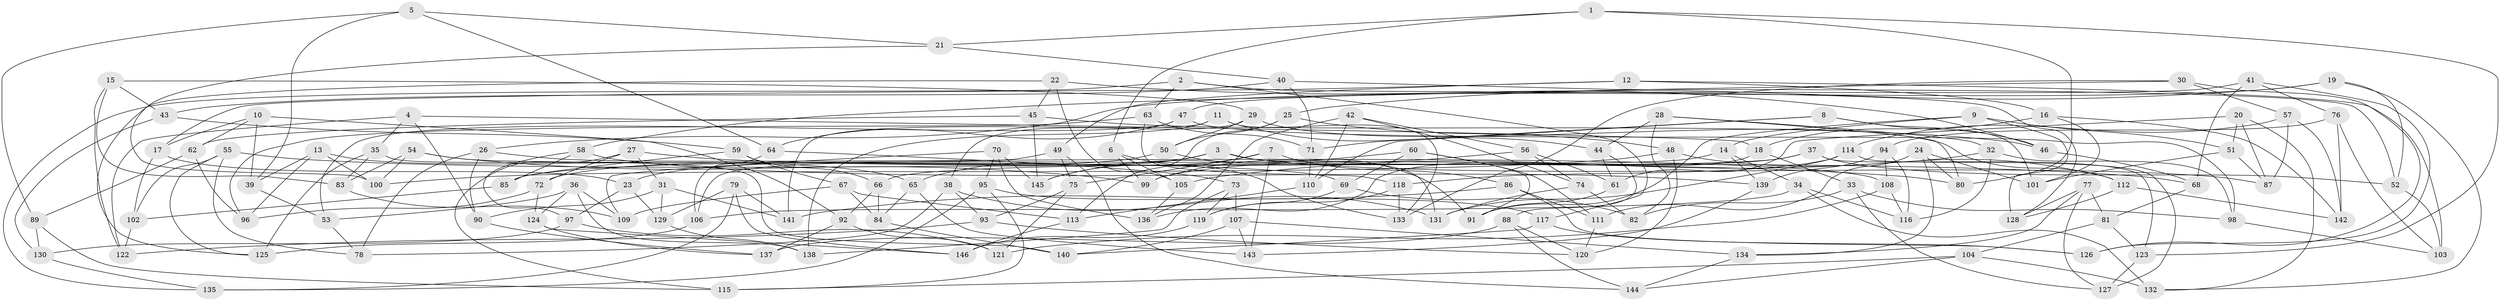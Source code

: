 // coarse degree distribution, {9: 0.15555555555555556, 4: 0.08888888888888889, 8: 0.08888888888888889, 6: 0.2, 7: 0.13333333333333333, 11: 0.06666666666666667, 10: 0.1111111111111111, 12: 0.022222222222222223, 5: 0.1111111111111111, 3: 0.022222222222222223}
// Generated by graph-tools (version 1.1) at 2025/53/03/04/25 22:53:44]
// undirected, 146 vertices, 292 edges
graph export_dot {
  node [color=gray90,style=filled];
  1;
  2;
  3;
  4;
  5;
  6;
  7;
  8;
  9;
  10;
  11;
  12;
  13;
  14;
  15;
  16;
  17;
  18;
  19;
  20;
  21;
  22;
  23;
  24;
  25;
  26;
  27;
  28;
  29;
  30;
  31;
  32;
  33;
  34;
  35;
  36;
  37;
  38;
  39;
  40;
  41;
  42;
  43;
  44;
  45;
  46;
  47;
  48;
  49;
  50;
  51;
  52;
  53;
  54;
  55;
  56;
  57;
  58;
  59;
  60;
  61;
  62;
  63;
  64;
  65;
  66;
  67;
  68;
  69;
  70;
  71;
  72;
  73;
  74;
  75;
  76;
  77;
  78;
  79;
  80;
  81;
  82;
  83;
  84;
  85;
  86;
  87;
  88;
  89;
  90;
  91;
  92;
  93;
  94;
  95;
  96;
  97;
  98;
  99;
  100;
  101;
  102;
  103;
  104;
  105;
  106;
  107;
  108;
  109;
  110;
  111;
  112;
  113;
  114;
  115;
  116;
  117;
  118;
  119;
  120;
  121;
  122;
  123;
  124;
  125;
  126;
  127;
  128;
  129;
  130;
  131;
  132;
  133;
  134;
  135;
  136;
  137;
  138;
  139;
  140;
  141;
  142;
  143;
  144;
  145;
  146;
  1 -- 123;
  1 -- 6;
  1 -- 80;
  1 -- 21;
  2 -- 135;
  2 -- 117;
  2 -- 63;
  2 -- 128;
  3 -- 131;
  3 -- 65;
  3 -- 87;
  3 -- 23;
  4 -- 122;
  4 -- 35;
  4 -- 90;
  4 -- 18;
  5 -- 64;
  5 -- 39;
  5 -- 21;
  5 -- 89;
  6 -- 105;
  6 -- 99;
  6 -- 133;
  7 -- 145;
  7 -- 75;
  7 -- 86;
  7 -- 143;
  8 -- 71;
  8 -- 110;
  8 -- 101;
  8 -- 46;
  9 -- 91;
  9 -- 14;
  9 -- 128;
  9 -- 51;
  10 -- 62;
  10 -- 92;
  10 -- 17;
  10 -- 39;
  11 -- 133;
  11 -- 138;
  11 -- 141;
  11 -- 44;
  12 -- 103;
  12 -- 16;
  12 -- 17;
  12 -- 49;
  13 -- 65;
  13 -- 96;
  13 -- 100;
  13 -- 39;
  14 -- 66;
  14 -- 139;
  14 -- 34;
  15 -- 122;
  15 -- 29;
  15 -- 83;
  15 -- 43;
  16 -- 18;
  16 -- 142;
  16 -- 101;
  17 -- 102;
  17 -- 23;
  18 -- 33;
  18 -- 136;
  19 -- 25;
  19 -- 52;
  19 -- 26;
  19 -- 132;
  20 -- 61;
  20 -- 132;
  20 -- 87;
  20 -- 51;
  21 -- 40;
  21 -- 100;
  22 -- 45;
  22 -- 105;
  22 -- 125;
  22 -- 46;
  23 -- 97;
  23 -- 129;
  24 -- 111;
  24 -- 80;
  24 -- 134;
  24 -- 101;
  25 -- 48;
  25 -- 113;
  25 -- 50;
  26 -- 78;
  26 -- 90;
  26 -- 108;
  27 -- 68;
  27 -- 31;
  27 -- 115;
  27 -- 72;
  28 -- 82;
  28 -- 32;
  28 -- 44;
  28 -- 80;
  29 -- 50;
  29 -- 112;
  29 -- 38;
  30 -- 133;
  30 -- 126;
  30 -- 57;
  30 -- 58;
  31 -- 90;
  31 -- 141;
  31 -- 129;
  32 -- 105;
  32 -- 98;
  32 -- 116;
  33 -- 82;
  33 -- 127;
  33 -- 98;
  34 -- 116;
  34 -- 132;
  34 -- 106;
  35 -- 83;
  35 -- 125;
  35 -- 140;
  36 -- 53;
  36 -- 138;
  36 -- 124;
  36 -- 109;
  37 -- 99;
  37 -- 123;
  37 -- 52;
  37 -- 85;
  38 -- 131;
  38 -- 93;
  38 -- 78;
  39 -- 53;
  40 -- 52;
  40 -- 71;
  40 -- 43;
  41 -- 76;
  41 -- 47;
  41 -- 126;
  41 -- 68;
  42 -- 110;
  42 -- 74;
  42 -- 56;
  42 -- 136;
  43 -- 130;
  43 -- 59;
  44 -- 88;
  44 -- 61;
  45 -- 46;
  45 -- 145;
  45 -- 62;
  46 -- 68;
  47 -- 98;
  47 -- 53;
  47 -- 64;
  48 -- 100;
  48 -- 112;
  48 -- 120;
  49 -- 75;
  49 -- 106;
  49 -- 144;
  50 -- 91;
  50 -- 72;
  51 -- 101;
  51 -- 87;
  52 -- 103;
  53 -- 78;
  54 -- 83;
  54 -- 69;
  54 -- 99;
  54 -- 100;
  55 -- 80;
  55 -- 78;
  55 -- 125;
  55 -- 102;
  56 -- 99;
  56 -- 61;
  56 -- 74;
  57 -- 114;
  57 -- 142;
  57 -- 87;
  58 -- 139;
  58 -- 97;
  58 -- 85;
  59 -- 85;
  59 -- 67;
  59 -- 66;
  60 -- 111;
  60 -- 91;
  60 -- 145;
  60 -- 69;
  61 -- 91;
  62 -- 89;
  62 -- 96;
  63 -- 96;
  63 -- 118;
  63 -- 71;
  64 -- 73;
  64 -- 106;
  65 -- 84;
  65 -- 143;
  66 -- 92;
  66 -- 84;
  67 -- 113;
  67 -- 109;
  67 -- 84;
  68 -- 81;
  69 -- 119;
  69 -- 82;
  70 -- 109;
  70 -- 145;
  70 -- 95;
  70 -- 136;
  71 -- 110;
  72 -- 96;
  72 -- 124;
  73 -- 107;
  73 -- 119;
  73 -- 138;
  74 -- 131;
  74 -- 82;
  75 -- 93;
  75 -- 121;
  76 -- 103;
  76 -- 142;
  76 -- 94;
  77 -- 134;
  77 -- 128;
  77 -- 81;
  77 -- 127;
  79 -- 146;
  79 -- 141;
  79 -- 135;
  79 -- 129;
  81 -- 123;
  81 -- 104;
  83 -- 109;
  84 -- 140;
  85 -- 102;
  86 -- 111;
  86 -- 141;
  86 -- 126;
  88 -- 120;
  88 -- 144;
  88 -- 137;
  89 -- 130;
  89 -- 115;
  90 -- 137;
  92 -- 137;
  92 -- 121;
  93 -- 120;
  93 -- 122;
  94 -- 139;
  94 -- 116;
  94 -- 108;
  95 -- 117;
  95 -- 115;
  95 -- 135;
  97 -- 130;
  97 -- 121;
  98 -- 103;
  102 -- 122;
  104 -- 132;
  104 -- 115;
  104 -- 144;
  105 -- 136;
  106 -- 125;
  107 -- 143;
  107 -- 140;
  107 -- 134;
  108 -- 116;
  108 -- 121;
  110 -- 113;
  111 -- 120;
  112 -- 128;
  112 -- 142;
  113 -- 146;
  114 -- 118;
  114 -- 131;
  114 -- 127;
  117 -- 140;
  117 -- 126;
  118 -- 119;
  118 -- 133;
  119 -- 146;
  123 -- 127;
  124 -- 137;
  124 -- 146;
  129 -- 138;
  130 -- 135;
  134 -- 144;
  139 -- 143;
}
